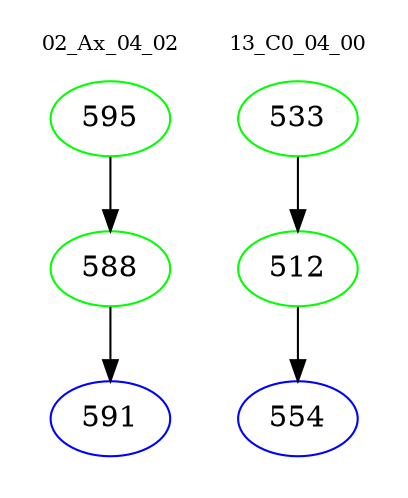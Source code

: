 digraph{
subgraph cluster_0 {
color = white
label = "02_Ax_04_02";
fontsize=10;
T0_595 [label="595", color="green"]
T0_595 -> T0_588 [color="black"]
T0_588 [label="588", color="green"]
T0_588 -> T0_591 [color="black"]
T0_591 [label="591", color="blue"]
}
subgraph cluster_1 {
color = white
label = "13_C0_04_00";
fontsize=10;
T1_533 [label="533", color="green"]
T1_533 -> T1_512 [color="black"]
T1_512 [label="512", color="green"]
T1_512 -> T1_554 [color="black"]
T1_554 [label="554", color="blue"]
}
}
